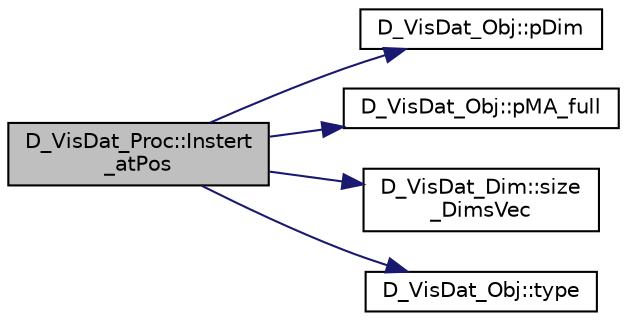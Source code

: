 digraph "D_VisDat_Proc::Instert_atPos"
{
 // LATEX_PDF_SIZE
  edge [fontname="Helvetica",fontsize="10",labelfontname="Helvetica",labelfontsize="10"];
  node [fontname="Helvetica",fontsize="10",shape=record];
  rankdir="LR";
  Node1 [label="D_VisDat_Proc::Instert\l_atPos",height=0.2,width=0.4,color="black", fillcolor="grey75", style="filled", fontcolor="black",tooltip=" "];
  Node1 -> Node2 [color="midnightblue",fontsize="10",style="solid",fontname="Helvetica"];
  Node2 [label="D_VisDat_Obj::pDim",height=0.2,width=0.4,color="black", fillcolor="white", style="filled",URL="$class_d___vis_dat___obj.html#ab4cee8385af854cafa24ee21766d208f",tooltip=" "];
  Node1 -> Node3 [color="midnightblue",fontsize="10",style="solid",fontname="Helvetica"];
  Node3 [label="D_VisDat_Obj::pMA_full",height=0.2,width=0.4,color="black", fillcolor="white", style="filled",URL="$class_d___vis_dat___obj.html#a1b759f59f5c13875d94961642bdd943e",tooltip=" "];
  Node1 -> Node4 [color="midnightblue",fontsize="10",style="solid",fontname="Helvetica"];
  Node4 [label="D_VisDat_Dim::size\l_DimsVec",height=0.2,width=0.4,color="black", fillcolor="white", style="filled",URL="$class_d___vis_dat___dim.html#a53561afb22110c3d940cfc8e2c778665",tooltip=" "];
  Node1 -> Node5 [color="midnightblue",fontsize="10",style="solid",fontname="Helvetica"];
  Node5 [label="D_VisDat_Obj::type",height=0.2,width=0.4,color="black", fillcolor="white", style="filled",URL="$class_d___vis_dat___obj.html#ac5826459ed7f3f1cd6a3a5ff89d4fbc8",tooltip=" "];
}
